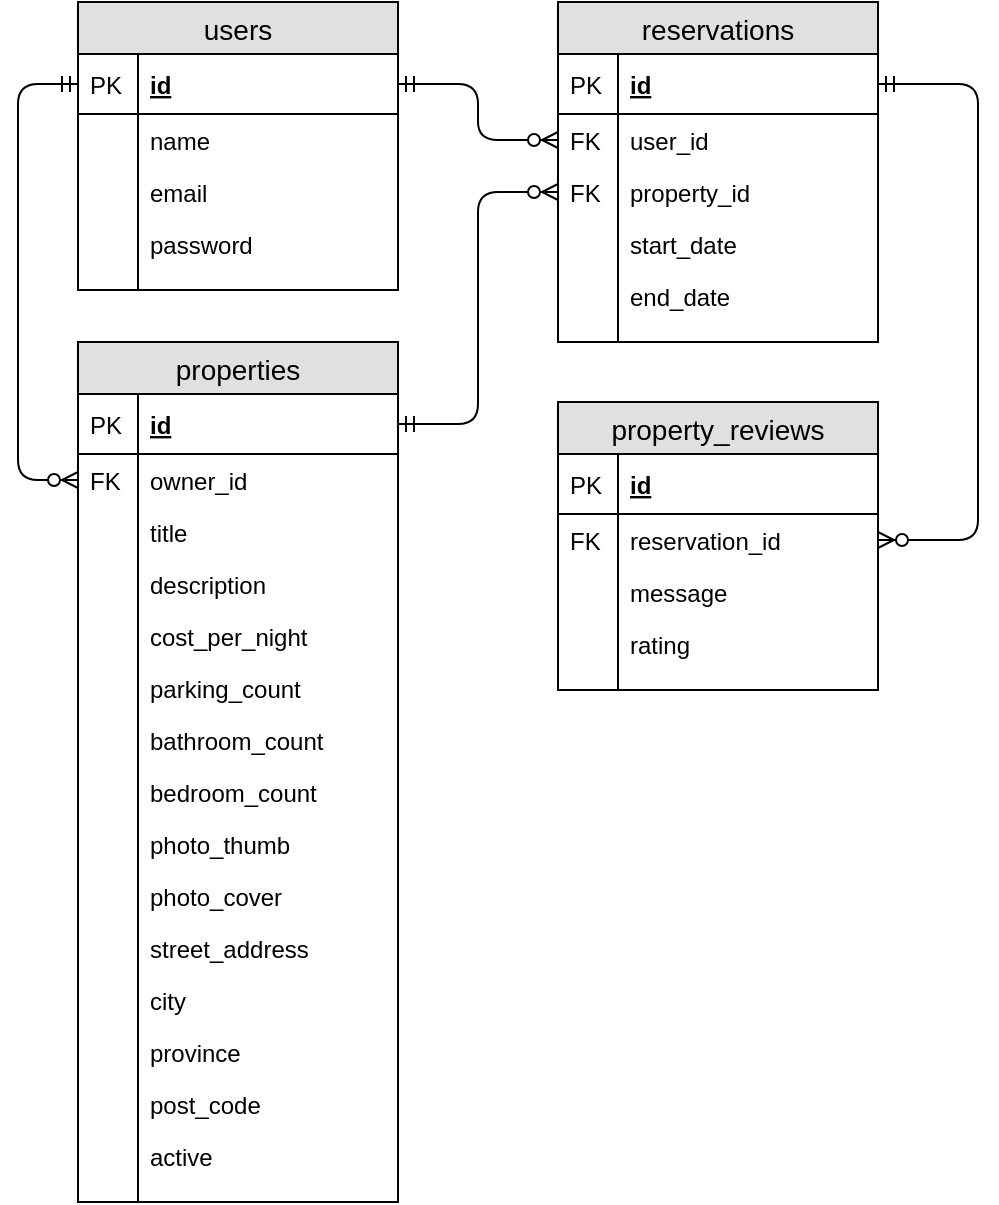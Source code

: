 <mxfile version="12.2.4" type="device" pages="1"><diagram id="bD6q2Qu2Bu8Chc1WbKkE" name="Page-1"><mxGraphModel dx="326" dy="532" grid="1" gridSize="10" guides="1" tooltips="1" connect="1" arrows="1" fold="1" page="1" pageScale="1" pageWidth="850" pageHeight="1100" math="0" shadow="0"><root><mxCell id="0"/><mxCell id="1" parent="0"/><mxCell id="hCNdQvGA0RSA3Bu9n9dH-5" value="users" style="swimlane;fontStyle=0;childLayout=stackLayout;horizontal=1;startSize=26;fillColor=#e0e0e0;horizontalStack=0;resizeParent=1;resizeParentMax=0;resizeLast=0;collapsible=1;marginBottom=0;swimlaneFillColor=#ffffff;align=center;fontSize=14;" vertex="1" parent="1"><mxGeometry x="40" y="40" width="160" height="144" as="geometry"/></mxCell><mxCell id="hCNdQvGA0RSA3Bu9n9dH-6" value="id" style="shape=partialRectangle;top=0;left=0;right=0;bottom=1;align=left;verticalAlign=middle;fillColor=none;spacingLeft=34;spacingRight=4;overflow=hidden;rotatable=0;points=[[0,0.5],[1,0.5]];portConstraint=eastwest;dropTarget=0;fontStyle=5;fontSize=12;" vertex="1" parent="hCNdQvGA0RSA3Bu9n9dH-5"><mxGeometry y="26" width="160" height="30" as="geometry"/></mxCell><mxCell id="hCNdQvGA0RSA3Bu9n9dH-7" value="PK" style="shape=partialRectangle;top=0;left=0;bottom=0;fillColor=none;align=left;verticalAlign=middle;spacingLeft=4;spacingRight=4;overflow=hidden;rotatable=0;points=[];portConstraint=eastwest;part=1;fontSize=12;" vertex="1" connectable="0" parent="hCNdQvGA0RSA3Bu9n9dH-6"><mxGeometry width="30" height="30" as="geometry"/></mxCell><mxCell id="hCNdQvGA0RSA3Bu9n9dH-8" value="name" style="shape=partialRectangle;top=0;left=0;right=0;bottom=0;align=left;verticalAlign=top;fillColor=none;spacingLeft=34;spacingRight=4;overflow=hidden;rotatable=0;points=[[0,0.5],[1,0.5]];portConstraint=eastwest;dropTarget=0;fontSize=12;" vertex="1" parent="hCNdQvGA0RSA3Bu9n9dH-5"><mxGeometry y="56" width="160" height="26" as="geometry"/></mxCell><mxCell id="hCNdQvGA0RSA3Bu9n9dH-9" value="" style="shape=partialRectangle;top=0;left=0;bottom=0;fillColor=none;align=left;verticalAlign=top;spacingLeft=4;spacingRight=4;overflow=hidden;rotatable=0;points=[];portConstraint=eastwest;part=1;fontSize=12;" vertex="1" connectable="0" parent="hCNdQvGA0RSA3Bu9n9dH-8"><mxGeometry width="30" height="26" as="geometry"/></mxCell><mxCell id="hCNdQvGA0RSA3Bu9n9dH-10" value="email" style="shape=partialRectangle;top=0;left=0;right=0;bottom=0;align=left;verticalAlign=top;fillColor=none;spacingLeft=34;spacingRight=4;overflow=hidden;rotatable=0;points=[[0,0.5],[1,0.5]];portConstraint=eastwest;dropTarget=0;fontSize=12;" vertex="1" parent="hCNdQvGA0RSA3Bu9n9dH-5"><mxGeometry y="82" width="160" height="26" as="geometry"/></mxCell><mxCell id="hCNdQvGA0RSA3Bu9n9dH-11" value="" style="shape=partialRectangle;top=0;left=0;bottom=0;fillColor=none;align=left;verticalAlign=top;spacingLeft=4;spacingRight=4;overflow=hidden;rotatable=0;points=[];portConstraint=eastwest;part=1;fontSize=12;" vertex="1" connectable="0" parent="hCNdQvGA0RSA3Bu9n9dH-10"><mxGeometry width="30" height="26" as="geometry"/></mxCell><mxCell id="hCNdQvGA0RSA3Bu9n9dH-12" value="password" style="shape=partialRectangle;top=0;left=0;right=0;bottom=0;align=left;verticalAlign=top;fillColor=none;spacingLeft=34;spacingRight=4;overflow=hidden;rotatable=0;points=[[0,0.5],[1,0.5]];portConstraint=eastwest;dropTarget=0;fontSize=12;" vertex="1" parent="hCNdQvGA0RSA3Bu9n9dH-5"><mxGeometry y="108" width="160" height="26" as="geometry"/></mxCell><mxCell id="hCNdQvGA0RSA3Bu9n9dH-13" value="" style="shape=partialRectangle;top=0;left=0;bottom=0;fillColor=none;align=left;verticalAlign=top;spacingLeft=4;spacingRight=4;overflow=hidden;rotatable=0;points=[];portConstraint=eastwest;part=1;fontSize=12;" vertex="1" connectable="0" parent="hCNdQvGA0RSA3Bu9n9dH-12"><mxGeometry width="30" height="26" as="geometry"/></mxCell><mxCell id="hCNdQvGA0RSA3Bu9n9dH-14" value="" style="shape=partialRectangle;top=0;left=0;right=0;bottom=0;align=left;verticalAlign=top;fillColor=none;spacingLeft=34;spacingRight=4;overflow=hidden;rotatable=0;points=[[0,0.5],[1,0.5]];portConstraint=eastwest;dropTarget=0;fontSize=12;" vertex="1" parent="hCNdQvGA0RSA3Bu9n9dH-5"><mxGeometry y="134" width="160" height="10" as="geometry"/></mxCell><mxCell id="hCNdQvGA0RSA3Bu9n9dH-15" value="" style="shape=partialRectangle;top=0;left=0;bottom=0;fillColor=none;align=left;verticalAlign=top;spacingLeft=4;spacingRight=4;overflow=hidden;rotatable=0;points=[];portConstraint=eastwest;part=1;fontSize=12;" vertex="1" connectable="0" parent="hCNdQvGA0RSA3Bu9n9dH-14"><mxGeometry width="30" height="10" as="geometry"/></mxCell><mxCell id="hCNdQvGA0RSA3Bu9n9dH-16" value="properties" style="swimlane;fontStyle=0;childLayout=stackLayout;horizontal=1;startSize=26;fillColor=#e0e0e0;horizontalStack=0;resizeParent=1;resizeParentMax=0;resizeLast=0;collapsible=1;marginBottom=0;swimlaneFillColor=#ffffff;align=center;fontSize=14;" vertex="1" parent="1"><mxGeometry x="40" y="210" width="160" height="430" as="geometry"/></mxCell><mxCell id="hCNdQvGA0RSA3Bu9n9dH-17" value="id" style="shape=partialRectangle;top=0;left=0;right=0;bottom=1;align=left;verticalAlign=middle;fillColor=none;spacingLeft=34;spacingRight=4;overflow=hidden;rotatable=0;points=[[0,0.5],[1,0.5]];portConstraint=eastwest;dropTarget=0;fontStyle=5;fontSize=12;" vertex="1" parent="hCNdQvGA0RSA3Bu9n9dH-16"><mxGeometry y="26" width="160" height="30" as="geometry"/></mxCell><mxCell id="hCNdQvGA0RSA3Bu9n9dH-18" value="PK" style="shape=partialRectangle;top=0;left=0;bottom=0;fillColor=none;align=left;verticalAlign=middle;spacingLeft=4;spacingRight=4;overflow=hidden;rotatable=0;points=[];portConstraint=eastwest;part=1;fontSize=12;" vertex="1" connectable="0" parent="hCNdQvGA0RSA3Bu9n9dH-17"><mxGeometry width="30" height="30" as="geometry"/></mxCell><mxCell id="hCNdQvGA0RSA3Bu9n9dH-19" value="owner_id" style="shape=partialRectangle;top=0;left=0;right=0;bottom=0;align=left;verticalAlign=top;fillColor=none;spacingLeft=34;spacingRight=4;overflow=hidden;rotatable=0;points=[[0,0.5],[1,0.5]];portConstraint=eastwest;dropTarget=0;fontSize=12;" vertex="1" parent="hCNdQvGA0RSA3Bu9n9dH-16"><mxGeometry y="56" width="160" height="26" as="geometry"/></mxCell><mxCell id="hCNdQvGA0RSA3Bu9n9dH-20" value="FK" style="shape=partialRectangle;top=0;left=0;bottom=0;fillColor=none;align=left;verticalAlign=top;spacingLeft=4;spacingRight=4;overflow=hidden;rotatable=0;points=[];portConstraint=eastwest;part=1;fontSize=12;" vertex="1" connectable="0" parent="hCNdQvGA0RSA3Bu9n9dH-19"><mxGeometry width="30" height="26" as="geometry"/></mxCell><mxCell id="hCNdQvGA0RSA3Bu9n9dH-21" value="title" style="shape=partialRectangle;top=0;left=0;right=0;bottom=0;align=left;verticalAlign=top;fillColor=none;spacingLeft=34;spacingRight=4;overflow=hidden;rotatable=0;points=[[0,0.5],[1,0.5]];portConstraint=eastwest;dropTarget=0;fontSize=12;" vertex="1" parent="hCNdQvGA0RSA3Bu9n9dH-16"><mxGeometry y="82" width="160" height="26" as="geometry"/></mxCell><mxCell id="hCNdQvGA0RSA3Bu9n9dH-22" value="" style="shape=partialRectangle;top=0;left=0;bottom=0;fillColor=none;align=left;verticalAlign=top;spacingLeft=4;spacingRight=4;overflow=hidden;rotatable=0;points=[];portConstraint=eastwest;part=1;fontSize=12;" vertex="1" connectable="0" parent="hCNdQvGA0RSA3Bu9n9dH-21"><mxGeometry width="30" height="26" as="geometry"/></mxCell><mxCell id="hCNdQvGA0RSA3Bu9n9dH-23" value="description" style="shape=partialRectangle;top=0;left=0;right=0;bottom=0;align=left;verticalAlign=top;fillColor=none;spacingLeft=34;spacingRight=4;overflow=hidden;rotatable=0;points=[[0,0.5],[1,0.5]];portConstraint=eastwest;dropTarget=0;fontSize=12;" vertex="1" parent="hCNdQvGA0RSA3Bu9n9dH-16"><mxGeometry y="108" width="160" height="26" as="geometry"/></mxCell><mxCell id="hCNdQvGA0RSA3Bu9n9dH-24" value="" style="shape=partialRectangle;top=0;left=0;bottom=0;fillColor=none;align=left;verticalAlign=top;spacingLeft=4;spacingRight=4;overflow=hidden;rotatable=0;points=[];portConstraint=eastwest;part=1;fontSize=12;" vertex="1" connectable="0" parent="hCNdQvGA0RSA3Bu9n9dH-23"><mxGeometry width="30" height="26" as="geometry"/></mxCell><mxCell id="hCNdQvGA0RSA3Bu9n9dH-48" value="cost_per_night" style="shape=partialRectangle;top=0;left=0;right=0;bottom=0;align=left;verticalAlign=top;fillColor=none;spacingLeft=34;spacingRight=4;overflow=hidden;rotatable=0;points=[[0,0.5],[1,0.5]];portConstraint=eastwest;dropTarget=0;fontSize=12;" vertex="1" parent="hCNdQvGA0RSA3Bu9n9dH-16"><mxGeometry y="134" width="160" height="26" as="geometry"/></mxCell><mxCell id="hCNdQvGA0RSA3Bu9n9dH-49" value="" style="shape=partialRectangle;top=0;left=0;bottom=0;fillColor=none;align=left;verticalAlign=top;spacingLeft=4;spacingRight=4;overflow=hidden;rotatable=0;points=[];portConstraint=eastwest;part=1;fontSize=12;" vertex="1" connectable="0" parent="hCNdQvGA0RSA3Bu9n9dH-48"><mxGeometry width="30" height="26" as="geometry"/></mxCell><mxCell id="hCNdQvGA0RSA3Bu9n9dH-50" value="parking_count" style="shape=partialRectangle;top=0;left=0;right=0;bottom=0;align=left;verticalAlign=top;fillColor=none;spacingLeft=34;spacingRight=4;overflow=hidden;rotatable=0;points=[[0,0.5],[1,0.5]];portConstraint=eastwest;dropTarget=0;fontSize=12;" vertex="1" parent="hCNdQvGA0RSA3Bu9n9dH-16"><mxGeometry y="160" width="160" height="26" as="geometry"/></mxCell><mxCell id="hCNdQvGA0RSA3Bu9n9dH-51" value="" style="shape=partialRectangle;top=0;left=0;bottom=0;fillColor=none;align=left;verticalAlign=top;spacingLeft=4;spacingRight=4;overflow=hidden;rotatable=0;points=[];portConstraint=eastwest;part=1;fontSize=12;" vertex="1" connectable="0" parent="hCNdQvGA0RSA3Bu9n9dH-50"><mxGeometry width="30" height="26" as="geometry"/></mxCell><mxCell id="hCNdQvGA0RSA3Bu9n9dH-52" value="bathroom_count" style="shape=partialRectangle;top=0;left=0;right=0;bottom=0;align=left;verticalAlign=top;fillColor=none;spacingLeft=34;spacingRight=4;overflow=hidden;rotatable=0;points=[[0,0.5],[1,0.5]];portConstraint=eastwest;dropTarget=0;fontSize=12;" vertex="1" parent="hCNdQvGA0RSA3Bu9n9dH-16"><mxGeometry y="186" width="160" height="26" as="geometry"/></mxCell><mxCell id="hCNdQvGA0RSA3Bu9n9dH-53" value="" style="shape=partialRectangle;top=0;left=0;bottom=0;fillColor=none;align=left;verticalAlign=top;spacingLeft=4;spacingRight=4;overflow=hidden;rotatable=0;points=[];portConstraint=eastwest;part=1;fontSize=12;" vertex="1" connectable="0" parent="hCNdQvGA0RSA3Bu9n9dH-52"><mxGeometry width="30" height="26" as="geometry"/></mxCell><mxCell id="hCNdQvGA0RSA3Bu9n9dH-54" value="bedroom_count" style="shape=partialRectangle;top=0;left=0;right=0;bottom=0;align=left;verticalAlign=top;fillColor=none;spacingLeft=34;spacingRight=4;overflow=hidden;rotatable=0;points=[[0,0.5],[1,0.5]];portConstraint=eastwest;dropTarget=0;fontSize=12;" vertex="1" parent="hCNdQvGA0RSA3Bu9n9dH-16"><mxGeometry y="212" width="160" height="26" as="geometry"/></mxCell><mxCell id="hCNdQvGA0RSA3Bu9n9dH-55" value="" style="shape=partialRectangle;top=0;left=0;bottom=0;fillColor=none;align=left;verticalAlign=top;spacingLeft=4;spacingRight=4;overflow=hidden;rotatable=0;points=[];portConstraint=eastwest;part=1;fontSize=12;" vertex="1" connectable="0" parent="hCNdQvGA0RSA3Bu9n9dH-54"><mxGeometry width="30" height="26" as="geometry"/></mxCell><mxCell id="hCNdQvGA0RSA3Bu9n9dH-56" value="photo_thumb" style="shape=partialRectangle;top=0;left=0;right=0;bottom=0;align=left;verticalAlign=top;fillColor=none;spacingLeft=34;spacingRight=4;overflow=hidden;rotatable=0;points=[[0,0.5],[1,0.5]];portConstraint=eastwest;dropTarget=0;fontSize=12;" vertex="1" parent="hCNdQvGA0RSA3Bu9n9dH-16"><mxGeometry y="238" width="160" height="26" as="geometry"/></mxCell><mxCell id="hCNdQvGA0RSA3Bu9n9dH-57" value="" style="shape=partialRectangle;top=0;left=0;bottom=0;fillColor=none;align=left;verticalAlign=top;spacingLeft=4;spacingRight=4;overflow=hidden;rotatable=0;points=[];portConstraint=eastwest;part=1;fontSize=12;" vertex="1" connectable="0" parent="hCNdQvGA0RSA3Bu9n9dH-56"><mxGeometry width="30" height="26" as="geometry"/></mxCell><mxCell id="hCNdQvGA0RSA3Bu9n9dH-58" value="photo_cover" style="shape=partialRectangle;top=0;left=0;right=0;bottom=0;align=left;verticalAlign=top;fillColor=none;spacingLeft=34;spacingRight=4;overflow=hidden;rotatable=0;points=[[0,0.5],[1,0.5]];portConstraint=eastwest;dropTarget=0;fontSize=12;" vertex="1" parent="hCNdQvGA0RSA3Bu9n9dH-16"><mxGeometry y="264" width="160" height="26" as="geometry"/></mxCell><mxCell id="hCNdQvGA0RSA3Bu9n9dH-59" value="" style="shape=partialRectangle;top=0;left=0;bottom=0;fillColor=none;align=left;verticalAlign=top;spacingLeft=4;spacingRight=4;overflow=hidden;rotatable=0;points=[];portConstraint=eastwest;part=1;fontSize=12;" vertex="1" connectable="0" parent="hCNdQvGA0RSA3Bu9n9dH-58"><mxGeometry width="30" height="26" as="geometry"/></mxCell><mxCell id="hCNdQvGA0RSA3Bu9n9dH-60" value="street_address" style="shape=partialRectangle;top=0;left=0;right=0;bottom=0;align=left;verticalAlign=top;fillColor=none;spacingLeft=34;spacingRight=4;overflow=hidden;rotatable=0;points=[[0,0.5],[1,0.5]];portConstraint=eastwest;dropTarget=0;fontSize=12;" vertex="1" parent="hCNdQvGA0RSA3Bu9n9dH-16"><mxGeometry y="290" width="160" height="26" as="geometry"/></mxCell><mxCell id="hCNdQvGA0RSA3Bu9n9dH-61" value="" style="shape=partialRectangle;top=0;left=0;bottom=0;fillColor=none;align=left;verticalAlign=top;spacingLeft=4;spacingRight=4;overflow=hidden;rotatable=0;points=[];portConstraint=eastwest;part=1;fontSize=12;" vertex="1" connectable="0" parent="hCNdQvGA0RSA3Bu9n9dH-60"><mxGeometry width="30" height="26" as="geometry"/></mxCell><mxCell id="hCNdQvGA0RSA3Bu9n9dH-62" value="city" style="shape=partialRectangle;top=0;left=0;right=0;bottom=0;align=left;verticalAlign=top;fillColor=none;spacingLeft=34;spacingRight=4;overflow=hidden;rotatable=0;points=[[0,0.5],[1,0.5]];portConstraint=eastwest;dropTarget=0;fontSize=12;" vertex="1" parent="hCNdQvGA0RSA3Bu9n9dH-16"><mxGeometry y="316" width="160" height="26" as="geometry"/></mxCell><mxCell id="hCNdQvGA0RSA3Bu9n9dH-63" value="" style="shape=partialRectangle;top=0;left=0;bottom=0;fillColor=none;align=left;verticalAlign=top;spacingLeft=4;spacingRight=4;overflow=hidden;rotatable=0;points=[];portConstraint=eastwest;part=1;fontSize=12;" vertex="1" connectable="0" parent="hCNdQvGA0RSA3Bu9n9dH-62"><mxGeometry width="30" height="26" as="geometry"/></mxCell><mxCell id="hCNdQvGA0RSA3Bu9n9dH-64" value="province" style="shape=partialRectangle;top=0;left=0;right=0;bottom=0;align=left;verticalAlign=top;fillColor=none;spacingLeft=34;spacingRight=4;overflow=hidden;rotatable=0;points=[[0,0.5],[1,0.5]];portConstraint=eastwest;dropTarget=0;fontSize=12;" vertex="1" parent="hCNdQvGA0RSA3Bu9n9dH-16"><mxGeometry y="342" width="160" height="26" as="geometry"/></mxCell><mxCell id="hCNdQvGA0RSA3Bu9n9dH-65" value="" style="shape=partialRectangle;top=0;left=0;bottom=0;fillColor=none;align=left;verticalAlign=top;spacingLeft=4;spacingRight=4;overflow=hidden;rotatable=0;points=[];portConstraint=eastwest;part=1;fontSize=12;" vertex="1" connectable="0" parent="hCNdQvGA0RSA3Bu9n9dH-64"><mxGeometry width="30" height="26" as="geometry"/></mxCell><mxCell id="hCNdQvGA0RSA3Bu9n9dH-66" value="post_code" style="shape=partialRectangle;top=0;left=0;right=0;bottom=0;align=left;verticalAlign=top;fillColor=none;spacingLeft=34;spacingRight=4;overflow=hidden;rotatable=0;points=[[0,0.5],[1,0.5]];portConstraint=eastwest;dropTarget=0;fontSize=12;" vertex="1" parent="hCNdQvGA0RSA3Bu9n9dH-16"><mxGeometry y="368" width="160" height="26" as="geometry"/></mxCell><mxCell id="hCNdQvGA0RSA3Bu9n9dH-67" value="" style="shape=partialRectangle;top=0;left=0;bottom=0;fillColor=none;align=left;verticalAlign=top;spacingLeft=4;spacingRight=4;overflow=hidden;rotatable=0;points=[];portConstraint=eastwest;part=1;fontSize=12;" vertex="1" connectable="0" parent="hCNdQvGA0RSA3Bu9n9dH-66"><mxGeometry width="30" height="26" as="geometry"/></mxCell><mxCell id="hCNdQvGA0RSA3Bu9n9dH-68" value="active" style="shape=partialRectangle;top=0;left=0;right=0;bottom=0;align=left;verticalAlign=top;fillColor=none;spacingLeft=34;spacingRight=4;overflow=hidden;rotatable=0;points=[[0,0.5],[1,0.5]];portConstraint=eastwest;dropTarget=0;fontSize=12;" vertex="1" parent="hCNdQvGA0RSA3Bu9n9dH-16"><mxGeometry y="394" width="160" height="26" as="geometry"/></mxCell><mxCell id="hCNdQvGA0RSA3Bu9n9dH-69" value="" style="shape=partialRectangle;top=0;left=0;bottom=0;fillColor=none;align=left;verticalAlign=top;spacingLeft=4;spacingRight=4;overflow=hidden;rotatable=0;points=[];portConstraint=eastwest;part=1;fontSize=12;" vertex="1" connectable="0" parent="hCNdQvGA0RSA3Bu9n9dH-68"><mxGeometry width="30" height="26" as="geometry"/></mxCell><mxCell id="hCNdQvGA0RSA3Bu9n9dH-25" value="" style="shape=partialRectangle;top=0;left=0;right=0;bottom=0;align=left;verticalAlign=top;fillColor=none;spacingLeft=34;spacingRight=4;overflow=hidden;rotatable=0;points=[[0,0.5],[1,0.5]];portConstraint=eastwest;dropTarget=0;fontSize=12;" vertex="1" parent="hCNdQvGA0RSA3Bu9n9dH-16"><mxGeometry y="420" width="160" height="10" as="geometry"/></mxCell><mxCell id="hCNdQvGA0RSA3Bu9n9dH-26" value="" style="shape=partialRectangle;top=0;left=0;bottom=0;fillColor=none;align=left;verticalAlign=top;spacingLeft=4;spacingRight=4;overflow=hidden;rotatable=0;points=[];portConstraint=eastwest;part=1;fontSize=12;" vertex="1" connectable="0" parent="hCNdQvGA0RSA3Bu9n9dH-25"><mxGeometry width="30" height="10" as="geometry"/></mxCell><mxCell id="hCNdQvGA0RSA3Bu9n9dH-72" value="" style="edgeStyle=orthogonalEdgeStyle;fontSize=12;html=1;endArrow=ERzeroToMany;entryX=0;entryY=0.5;entryDx=0;entryDy=0;exitX=0;exitY=0.5;exitDx=0;exitDy=0;startArrow=ERmandOne;startFill=0;endFill=1;" edge="1" parent="1" source="hCNdQvGA0RSA3Bu9n9dH-6" target="hCNdQvGA0RSA3Bu9n9dH-19"><mxGeometry width="100" height="100" relative="1" as="geometry"><mxPoint x="40" y="760" as="sourcePoint"/><mxPoint x="140" y="660" as="targetPoint"/><Array as="points"><mxPoint x="10" y="81"/><mxPoint x="10" y="279"/></Array></mxGeometry></mxCell><mxCell id="hCNdQvGA0RSA3Bu9n9dH-75" value="reservations" style="swimlane;fontStyle=0;childLayout=stackLayout;horizontal=1;startSize=26;fillColor=#e0e0e0;horizontalStack=0;resizeParent=1;resizeParentMax=0;resizeLast=0;collapsible=1;marginBottom=0;swimlaneFillColor=#ffffff;align=center;fontSize=14;" vertex="1" parent="1"><mxGeometry x="280" y="40" width="160" height="170" as="geometry"/></mxCell><mxCell id="hCNdQvGA0RSA3Bu9n9dH-76" value="id" style="shape=partialRectangle;top=0;left=0;right=0;bottom=1;align=left;verticalAlign=middle;fillColor=none;spacingLeft=34;spacingRight=4;overflow=hidden;rotatable=0;points=[[0,0.5],[1,0.5]];portConstraint=eastwest;dropTarget=0;fontStyle=5;fontSize=12;" vertex="1" parent="hCNdQvGA0RSA3Bu9n9dH-75"><mxGeometry y="26" width="160" height="30" as="geometry"/></mxCell><mxCell id="hCNdQvGA0RSA3Bu9n9dH-77" value="PK" style="shape=partialRectangle;top=0;left=0;bottom=0;fillColor=none;align=left;verticalAlign=middle;spacingLeft=4;spacingRight=4;overflow=hidden;rotatable=0;points=[];portConstraint=eastwest;part=1;fontSize=12;" vertex="1" connectable="0" parent="hCNdQvGA0RSA3Bu9n9dH-76"><mxGeometry width="30" height="30" as="geometry"/></mxCell><mxCell id="hCNdQvGA0RSA3Bu9n9dH-78" value="user_id" style="shape=partialRectangle;top=0;left=0;right=0;bottom=0;align=left;verticalAlign=top;fillColor=none;spacingLeft=34;spacingRight=4;overflow=hidden;rotatable=0;points=[[0,0.5],[1,0.5]];portConstraint=eastwest;dropTarget=0;fontSize=12;" vertex="1" parent="hCNdQvGA0RSA3Bu9n9dH-75"><mxGeometry y="56" width="160" height="26" as="geometry"/></mxCell><mxCell id="hCNdQvGA0RSA3Bu9n9dH-79" value="FK" style="shape=partialRectangle;top=0;left=0;bottom=0;fillColor=none;align=left;verticalAlign=top;spacingLeft=4;spacingRight=4;overflow=hidden;rotatable=0;points=[];portConstraint=eastwest;part=1;fontSize=12;" vertex="1" connectable="0" parent="hCNdQvGA0RSA3Bu9n9dH-78"><mxGeometry width="30" height="26" as="geometry"/></mxCell><mxCell id="hCNdQvGA0RSA3Bu9n9dH-80" value="property_id" style="shape=partialRectangle;top=0;left=0;right=0;bottom=0;align=left;verticalAlign=top;fillColor=none;spacingLeft=34;spacingRight=4;overflow=hidden;rotatable=0;points=[[0,0.5],[1,0.5]];portConstraint=eastwest;dropTarget=0;fontSize=12;" vertex="1" parent="hCNdQvGA0RSA3Bu9n9dH-75"><mxGeometry y="82" width="160" height="26" as="geometry"/></mxCell><mxCell id="hCNdQvGA0RSA3Bu9n9dH-81" value="FK" style="shape=partialRectangle;top=0;left=0;bottom=0;fillColor=none;align=left;verticalAlign=top;spacingLeft=4;spacingRight=4;overflow=hidden;rotatable=0;points=[];portConstraint=eastwest;part=1;fontSize=12;" vertex="1" connectable="0" parent="hCNdQvGA0RSA3Bu9n9dH-80"><mxGeometry width="30" height="26" as="geometry"/></mxCell><mxCell id="hCNdQvGA0RSA3Bu9n9dH-82" value="start_date" style="shape=partialRectangle;top=0;left=0;right=0;bottom=0;align=left;verticalAlign=top;fillColor=none;spacingLeft=34;spacingRight=4;overflow=hidden;rotatable=0;points=[[0,0.5],[1,0.5]];portConstraint=eastwest;dropTarget=0;fontSize=12;" vertex="1" parent="hCNdQvGA0RSA3Bu9n9dH-75"><mxGeometry y="108" width="160" height="26" as="geometry"/></mxCell><mxCell id="hCNdQvGA0RSA3Bu9n9dH-83" value="" style="shape=partialRectangle;top=0;left=0;bottom=0;fillColor=none;align=left;verticalAlign=top;spacingLeft=4;spacingRight=4;overflow=hidden;rotatable=0;points=[];portConstraint=eastwest;part=1;fontSize=12;" vertex="1" connectable="0" parent="hCNdQvGA0RSA3Bu9n9dH-82"><mxGeometry width="30" height="26" as="geometry"/></mxCell><mxCell id="hCNdQvGA0RSA3Bu9n9dH-86" value="end_date" style="shape=partialRectangle;top=0;left=0;right=0;bottom=0;align=left;verticalAlign=top;fillColor=none;spacingLeft=34;spacingRight=4;overflow=hidden;rotatable=0;points=[[0,0.5],[1,0.5]];portConstraint=eastwest;dropTarget=0;fontSize=12;" vertex="1" parent="hCNdQvGA0RSA3Bu9n9dH-75"><mxGeometry y="134" width="160" height="26" as="geometry"/></mxCell><mxCell id="hCNdQvGA0RSA3Bu9n9dH-87" value="" style="shape=partialRectangle;top=0;left=0;bottom=0;fillColor=none;align=left;verticalAlign=top;spacingLeft=4;spacingRight=4;overflow=hidden;rotatable=0;points=[];portConstraint=eastwest;part=1;fontSize=12;" vertex="1" connectable="0" parent="hCNdQvGA0RSA3Bu9n9dH-86"><mxGeometry width="30" height="26" as="geometry"/></mxCell><mxCell id="hCNdQvGA0RSA3Bu9n9dH-84" value="" style="shape=partialRectangle;top=0;left=0;right=0;bottom=0;align=left;verticalAlign=top;fillColor=none;spacingLeft=34;spacingRight=4;overflow=hidden;rotatable=0;points=[[0,0.5],[1,0.5]];portConstraint=eastwest;dropTarget=0;fontSize=12;" vertex="1" parent="hCNdQvGA0RSA3Bu9n9dH-75"><mxGeometry y="160" width="160" height="10" as="geometry"/></mxCell><mxCell id="hCNdQvGA0RSA3Bu9n9dH-85" value="" style="shape=partialRectangle;top=0;left=0;bottom=0;fillColor=none;align=left;verticalAlign=top;spacingLeft=4;spacingRight=4;overflow=hidden;rotatable=0;points=[];portConstraint=eastwest;part=1;fontSize=12;" vertex="1" connectable="0" parent="hCNdQvGA0RSA3Bu9n9dH-84"><mxGeometry width="30" height="10" as="geometry"/></mxCell><mxCell id="hCNdQvGA0RSA3Bu9n9dH-88" value="" style="edgeStyle=orthogonalEdgeStyle;fontSize=12;html=1;endArrow=ERzeroToMany;entryX=0;entryY=0.5;entryDx=0;entryDy=0;exitX=1;exitY=0.5;exitDx=0;exitDy=0;startArrow=ERmandOne;startFill=0;endFill=1;" edge="1" parent="1" source="hCNdQvGA0RSA3Bu9n9dH-6" target="hCNdQvGA0RSA3Bu9n9dH-78"><mxGeometry width="100" height="100" relative="1" as="geometry"><mxPoint x="20" y="760" as="sourcePoint"/><mxPoint x="120" y="660" as="targetPoint"/></mxGeometry></mxCell><mxCell id="hCNdQvGA0RSA3Bu9n9dH-89" value="" style="edgeStyle=orthogonalEdgeStyle;fontSize=12;html=1;endArrow=ERmandOne;endFill=0;entryX=1;entryY=0.5;entryDx=0;entryDy=0;exitX=0;exitY=0.5;exitDx=0;exitDy=0;startArrow=ERzeroToMany;startFill=1;" edge="1" parent="1" source="hCNdQvGA0RSA3Bu9n9dH-80" target="hCNdQvGA0RSA3Bu9n9dH-17"><mxGeometry width="100" height="100" relative="1" as="geometry"><mxPoint x="50" y="760" as="sourcePoint"/><mxPoint x="150" y="660" as="targetPoint"/></mxGeometry></mxCell><mxCell id="hCNdQvGA0RSA3Bu9n9dH-90" value="property_reviews" style="swimlane;fontStyle=0;childLayout=stackLayout;horizontal=1;startSize=26;fillColor=#e0e0e0;horizontalStack=0;resizeParent=1;resizeParentMax=0;resizeLast=0;collapsible=1;marginBottom=0;swimlaneFillColor=#ffffff;align=center;fontSize=14;" vertex="1" parent="1"><mxGeometry x="280" y="240" width="160" height="144" as="geometry"/></mxCell><mxCell id="hCNdQvGA0RSA3Bu9n9dH-91" value="id" style="shape=partialRectangle;top=0;left=0;right=0;bottom=1;align=left;verticalAlign=middle;fillColor=none;spacingLeft=34;spacingRight=4;overflow=hidden;rotatable=0;points=[[0,0.5],[1,0.5]];portConstraint=eastwest;dropTarget=0;fontStyle=5;fontSize=12;" vertex="1" parent="hCNdQvGA0RSA3Bu9n9dH-90"><mxGeometry y="26" width="160" height="30" as="geometry"/></mxCell><mxCell id="hCNdQvGA0RSA3Bu9n9dH-92" value="PK" style="shape=partialRectangle;top=0;left=0;bottom=0;fillColor=none;align=left;verticalAlign=middle;spacingLeft=4;spacingRight=4;overflow=hidden;rotatable=0;points=[];portConstraint=eastwest;part=1;fontSize=12;" vertex="1" connectable="0" parent="hCNdQvGA0RSA3Bu9n9dH-91"><mxGeometry width="30" height="30" as="geometry"/></mxCell><mxCell id="hCNdQvGA0RSA3Bu9n9dH-93" value="reservation_id" style="shape=partialRectangle;top=0;left=0;right=0;bottom=0;align=left;verticalAlign=top;fillColor=none;spacingLeft=34;spacingRight=4;overflow=hidden;rotatable=0;points=[[0,0.5],[1,0.5]];portConstraint=eastwest;dropTarget=0;fontSize=12;" vertex="1" parent="hCNdQvGA0RSA3Bu9n9dH-90"><mxGeometry y="56" width="160" height="26" as="geometry"/></mxCell><mxCell id="hCNdQvGA0RSA3Bu9n9dH-94" value="FK" style="shape=partialRectangle;top=0;left=0;bottom=0;fillColor=none;align=left;verticalAlign=top;spacingLeft=4;spacingRight=4;overflow=hidden;rotatable=0;points=[];portConstraint=eastwest;part=1;fontSize=12;" vertex="1" connectable="0" parent="hCNdQvGA0RSA3Bu9n9dH-93"><mxGeometry width="30" height="26" as="geometry"/></mxCell><mxCell id="hCNdQvGA0RSA3Bu9n9dH-97" value="message" style="shape=partialRectangle;top=0;left=0;right=0;bottom=0;align=left;verticalAlign=top;fillColor=none;spacingLeft=34;spacingRight=4;overflow=hidden;rotatable=0;points=[[0,0.5],[1,0.5]];portConstraint=eastwest;dropTarget=0;fontSize=12;" vertex="1" parent="hCNdQvGA0RSA3Bu9n9dH-90"><mxGeometry y="82" width="160" height="26" as="geometry"/></mxCell><mxCell id="hCNdQvGA0RSA3Bu9n9dH-98" value="" style="shape=partialRectangle;top=0;left=0;bottom=0;fillColor=none;align=left;verticalAlign=top;spacingLeft=4;spacingRight=4;overflow=hidden;rotatable=0;points=[];portConstraint=eastwest;part=1;fontSize=12;" vertex="1" connectable="0" parent="hCNdQvGA0RSA3Bu9n9dH-97"><mxGeometry width="30" height="26" as="geometry"/></mxCell><mxCell id="hCNdQvGA0RSA3Bu9n9dH-99" value="rating" style="shape=partialRectangle;top=0;left=0;right=0;bottom=0;align=left;verticalAlign=top;fillColor=none;spacingLeft=34;spacingRight=4;overflow=hidden;rotatable=0;points=[[0,0.5],[1,0.5]];portConstraint=eastwest;dropTarget=0;fontSize=12;" vertex="1" parent="hCNdQvGA0RSA3Bu9n9dH-90"><mxGeometry y="108" width="160" height="26" as="geometry"/></mxCell><mxCell id="hCNdQvGA0RSA3Bu9n9dH-100" value="" style="shape=partialRectangle;top=0;left=0;bottom=0;fillColor=none;align=left;verticalAlign=top;spacingLeft=4;spacingRight=4;overflow=hidden;rotatable=0;points=[];portConstraint=eastwest;part=1;fontSize=12;" vertex="1" connectable="0" parent="hCNdQvGA0RSA3Bu9n9dH-99"><mxGeometry width="30" height="26" as="geometry"/></mxCell><mxCell id="hCNdQvGA0RSA3Bu9n9dH-101" value="" style="shape=partialRectangle;top=0;left=0;right=0;bottom=0;align=left;verticalAlign=top;fillColor=none;spacingLeft=34;spacingRight=4;overflow=hidden;rotatable=0;points=[[0,0.5],[1,0.5]];portConstraint=eastwest;dropTarget=0;fontSize=12;" vertex="1" parent="hCNdQvGA0RSA3Bu9n9dH-90"><mxGeometry y="134" width="160" height="10" as="geometry"/></mxCell><mxCell id="hCNdQvGA0RSA3Bu9n9dH-102" value="" style="shape=partialRectangle;top=0;left=0;bottom=0;fillColor=none;align=left;verticalAlign=top;spacingLeft=4;spacingRight=4;overflow=hidden;rotatable=0;points=[];portConstraint=eastwest;part=1;fontSize=12;" vertex="1" connectable="0" parent="hCNdQvGA0RSA3Bu9n9dH-101"><mxGeometry width="30" height="10" as="geometry"/></mxCell><mxCell id="hCNdQvGA0RSA3Bu9n9dH-103" value="" style="edgeStyle=orthogonalEdgeStyle;fontSize=12;html=1;endArrow=ERzeroToMany;endFill=1;entryX=1;entryY=0.5;entryDx=0;entryDy=0;exitX=1;exitY=0.5;exitDx=0;exitDy=0;startArrow=ERmandOne;startFill=0;" edge="1" parent="1" source="hCNdQvGA0RSA3Bu9n9dH-76" target="hCNdQvGA0RSA3Bu9n9dH-93"><mxGeometry width="100" height="100" relative="1" as="geometry"><mxPoint x="140" y="760" as="sourcePoint"/><mxPoint x="240" y="660" as="targetPoint"/><Array as="points"><mxPoint x="490" y="81"/><mxPoint x="490" y="309"/></Array></mxGeometry></mxCell></root></mxGraphModel></diagram></mxfile>